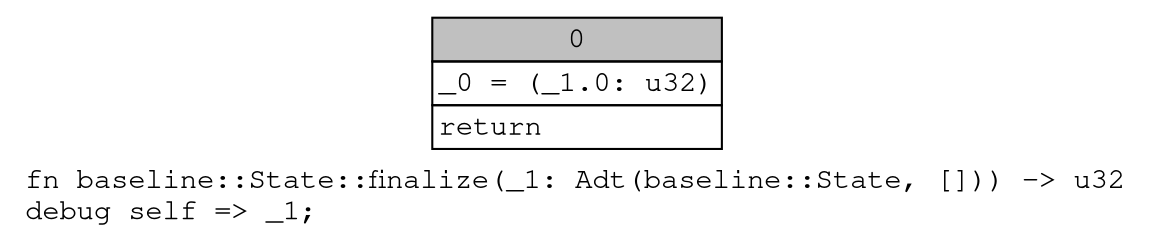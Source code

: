 digraph Mir_0_12 {
    graph [fontname="Courier, monospace"];
    node [fontname="Courier, monospace"];
    edge [fontname="Courier, monospace"];
    label=<fn baseline::State::finalize(_1: Adt(baseline::State, [])) -&gt; u32<br align="left"/>debug self =&gt; _1;<br align="left"/>>;
    bb0__0_12 [shape="none", label=<<table border="0" cellborder="1" cellspacing="0"><tr><td bgcolor="gray" align="center" colspan="1">0</td></tr><tr><td align="left" balign="left">_0 = (_1.0: u32)<br/></td></tr><tr><td align="left">return</td></tr></table>>];
}
